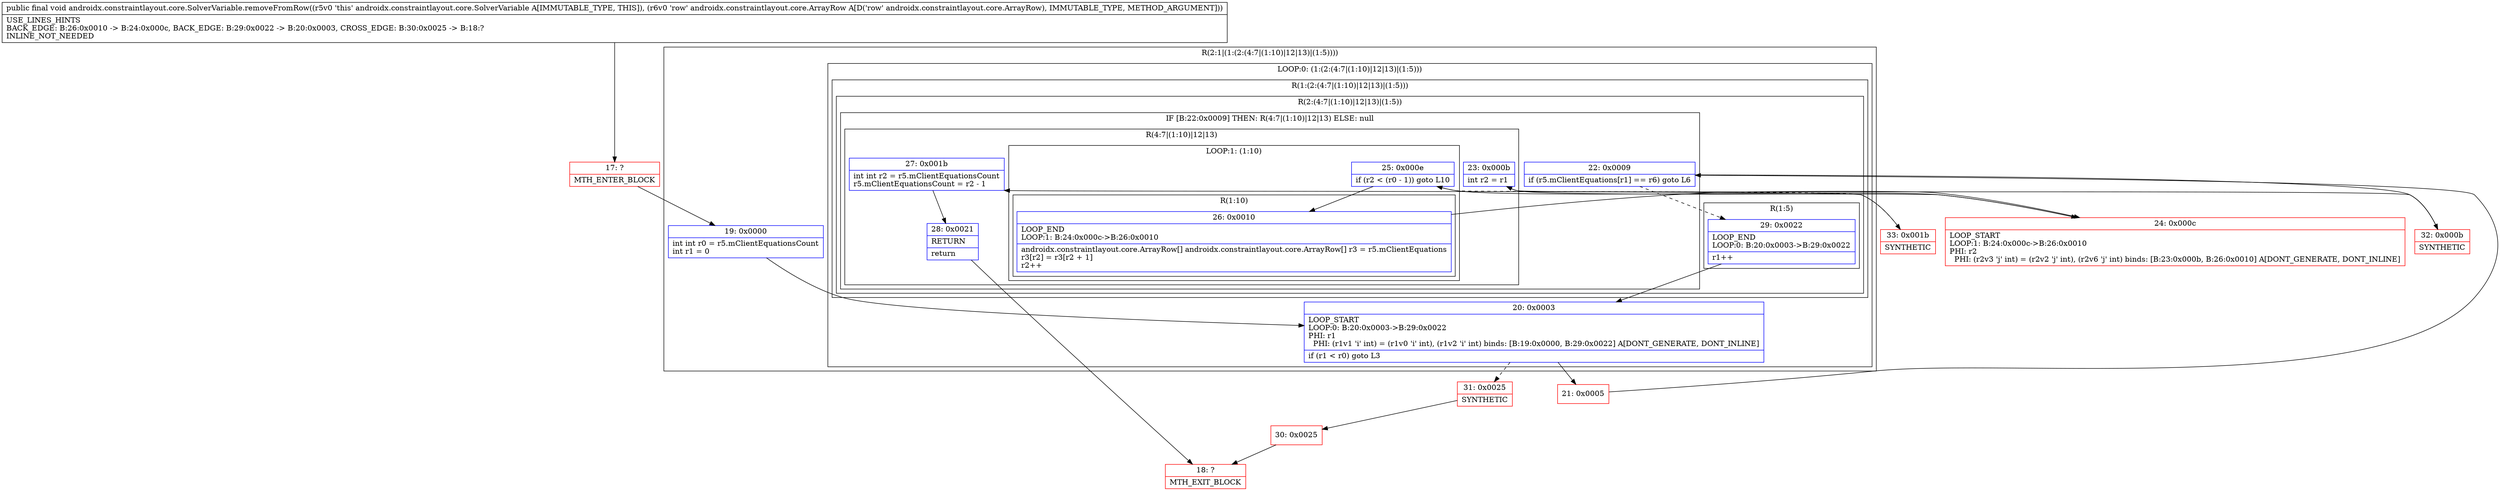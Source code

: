 digraph "CFG forandroidx.constraintlayout.core.SolverVariable.removeFromRow(Landroidx\/constraintlayout\/core\/ArrayRow;)V" {
subgraph cluster_Region_2641995 {
label = "R(2:1|(1:(2:(4:7|(1:10)|12|13)|(1:5))))";
node [shape=record,color=blue];
Node_19 [shape=record,label="{19\:\ 0x0000|int int r0 = r5.mClientEquationsCount\lint r1 = 0\l}"];
subgraph cluster_LoopRegion_1232301062 {
label = "LOOP:0: (1:(2:(4:7|(1:10)|12|13)|(1:5)))";
node [shape=record,color=blue];
Node_20 [shape=record,label="{20\:\ 0x0003|LOOP_START\lLOOP:0: B:20:0x0003\-\>B:29:0x0022\lPHI: r1 \l  PHI: (r1v1 'i' int) = (r1v0 'i' int), (r1v2 'i' int) binds: [B:19:0x0000, B:29:0x0022] A[DONT_GENERATE, DONT_INLINE]\l|if (r1 \< r0) goto L3\l}"];
subgraph cluster_Region_961903062 {
label = "R(1:(2:(4:7|(1:10)|12|13)|(1:5)))";
node [shape=record,color=blue];
subgraph cluster_Region_52025259 {
label = "R(2:(4:7|(1:10)|12|13)|(1:5))";
node [shape=record,color=blue];
subgraph cluster_IfRegion_572505159 {
label = "IF [B:22:0x0009] THEN: R(4:7|(1:10)|12|13) ELSE: null";
node [shape=record,color=blue];
Node_22 [shape=record,label="{22\:\ 0x0009|if (r5.mClientEquations[r1] == r6) goto L6\l}"];
subgraph cluster_Region_1893660510 {
label = "R(4:7|(1:10)|12|13)";
node [shape=record,color=blue];
Node_23 [shape=record,label="{23\:\ 0x000b|int r2 = r1\l}"];
subgraph cluster_LoopRegion_77132247 {
label = "LOOP:1: (1:10)";
node [shape=record,color=blue];
Node_25 [shape=record,label="{25\:\ 0x000e|if (r2 \< (r0 \- 1)) goto L10\l}"];
subgraph cluster_Region_856405723 {
label = "R(1:10)";
node [shape=record,color=blue];
Node_26 [shape=record,label="{26\:\ 0x0010|LOOP_END\lLOOP:1: B:24:0x000c\-\>B:26:0x0010\l|androidx.constraintlayout.core.ArrayRow[] androidx.constraintlayout.core.ArrayRow[] r3 = r5.mClientEquations\lr3[r2] = r3[r2 + 1]\lr2++\l}"];
}
}
Node_27 [shape=record,label="{27\:\ 0x001b|int int r2 = r5.mClientEquationsCount\lr5.mClientEquationsCount = r2 \- 1\l}"];
Node_28 [shape=record,label="{28\:\ 0x0021|RETURN\l|return\l}"];
}
}
subgraph cluster_Region_1626804762 {
label = "R(1:5)";
node [shape=record,color=blue];
Node_29 [shape=record,label="{29\:\ 0x0022|LOOP_END\lLOOP:0: B:20:0x0003\-\>B:29:0x0022\l|r1++\l}"];
}
}
}
}
}
Node_17 [shape=record,color=red,label="{17\:\ ?|MTH_ENTER_BLOCK\l}"];
Node_21 [shape=record,color=red,label="{21\:\ 0x0005}"];
Node_32 [shape=record,color=red,label="{32\:\ 0x000b|SYNTHETIC\l}"];
Node_24 [shape=record,color=red,label="{24\:\ 0x000c|LOOP_START\lLOOP:1: B:24:0x000c\-\>B:26:0x0010\lPHI: r2 \l  PHI: (r2v3 'j' int) = (r2v2 'j' int), (r2v6 'j' int) binds: [B:23:0x000b, B:26:0x0010] A[DONT_GENERATE, DONT_INLINE]\l}"];
Node_33 [shape=record,color=red,label="{33\:\ 0x001b|SYNTHETIC\l}"];
Node_18 [shape=record,color=red,label="{18\:\ ?|MTH_EXIT_BLOCK\l}"];
Node_31 [shape=record,color=red,label="{31\:\ 0x0025|SYNTHETIC\l}"];
Node_30 [shape=record,color=red,label="{30\:\ 0x0025}"];
MethodNode[shape=record,label="{public final void androidx.constraintlayout.core.SolverVariable.removeFromRow((r5v0 'this' androidx.constraintlayout.core.SolverVariable A[IMMUTABLE_TYPE, THIS]), (r6v0 'row' androidx.constraintlayout.core.ArrayRow A[D('row' androidx.constraintlayout.core.ArrayRow), IMMUTABLE_TYPE, METHOD_ARGUMENT]))  | USE_LINES_HINTS\lBACK_EDGE: B:26:0x0010 \-\> B:24:0x000c, BACK_EDGE: B:29:0x0022 \-\> B:20:0x0003, CROSS_EDGE: B:30:0x0025 \-\> B:18:?\lINLINE_NOT_NEEDED\l}"];
MethodNode -> Node_17;Node_19 -> Node_20;
Node_20 -> Node_21;
Node_20 -> Node_31[style=dashed];
Node_22 -> Node_29[style=dashed];
Node_22 -> Node_32;
Node_23 -> Node_24;
Node_25 -> Node_26;
Node_25 -> Node_33[style=dashed];
Node_26 -> Node_24;
Node_27 -> Node_28;
Node_28 -> Node_18;
Node_29 -> Node_20;
Node_17 -> Node_19;
Node_21 -> Node_22;
Node_32 -> Node_23;
Node_24 -> Node_25;
Node_33 -> Node_27;
Node_31 -> Node_30;
Node_30 -> Node_18;
}

